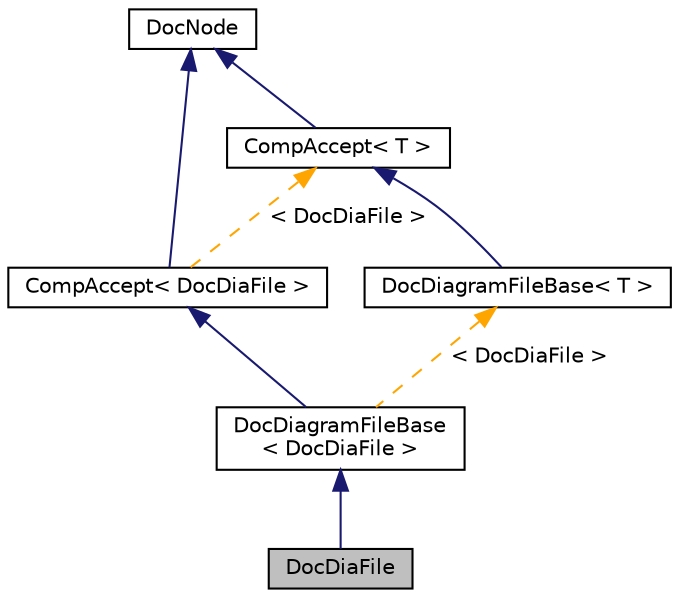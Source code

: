 digraph "DocDiaFile"
{
 // INTERACTIVE_SVG=YES
 // LATEX_PDF_SIZE
  edge [fontname="Helvetica",fontsize="10",labelfontname="Helvetica",labelfontsize="10"];
  node [fontname="Helvetica",fontsize="10",shape=record];
  Node1 [label="DocDiaFile",height=0.2,width=0.4,color="black", fillcolor="grey75", style="filled", fontcolor="black",tooltip="Node representing a dia file"];
  Node2 -> Node1 [dir="back",color="midnightblue",fontsize="10",style="solid",fontname="Helvetica"];
  Node2 [label="DocDiagramFileBase\l\< DocDiaFile \>",height=0.2,width=0.4,color="black", fillcolor="white", style="filled",URL="$d3/d7c/class_doc_diagram_file_base.html",tooltip=" "];
  Node3 -> Node2 [dir="back",color="midnightblue",fontsize="10",style="solid",fontname="Helvetica"];
  Node3 [label="CompAccept\< DocDiaFile \>",height=0.2,width=0.4,color="black", fillcolor="white", style="filled",URL="$d7/da3/class_comp_accept.html",tooltip=" "];
  Node4 -> Node3 [dir="back",color="midnightblue",fontsize="10",style="solid",fontname="Helvetica"];
  Node4 [label="DocNode",height=0.2,width=0.4,color="black", fillcolor="white", style="filled",URL="$d9/d0e/class_doc_node.html",tooltip="Abstract node interface with type information."];
  Node5 -> Node3 [dir="back",color="orange",fontsize="10",style="dashed",label=" \< DocDiaFile \>" ,fontname="Helvetica"];
  Node5 [label="CompAccept\< T \>",height=0.2,width=0.4,color="black", fillcolor="white", style="filled",URL="$d7/da3/class_comp_accept.html",tooltip="Default accept implementation for compound nodes in the abstract syntax tree."];
  Node4 -> Node5 [dir="back",color="midnightblue",fontsize="10",style="solid",fontname="Helvetica"];
  Node6 -> Node2 [dir="back",color="orange",fontsize="10",style="dashed",label=" \< DocDiaFile \>" ,fontname="Helvetica"];
  Node6 [label="DocDiagramFileBase\< T \>",height=0.2,width=0.4,color="black", fillcolor="white", style="filled",URL="$d3/d7c/class_doc_diagram_file_base.html",tooltip=" "];
  Node5 -> Node6 [dir="back",color="midnightblue",fontsize="10",style="solid",fontname="Helvetica"];
}
